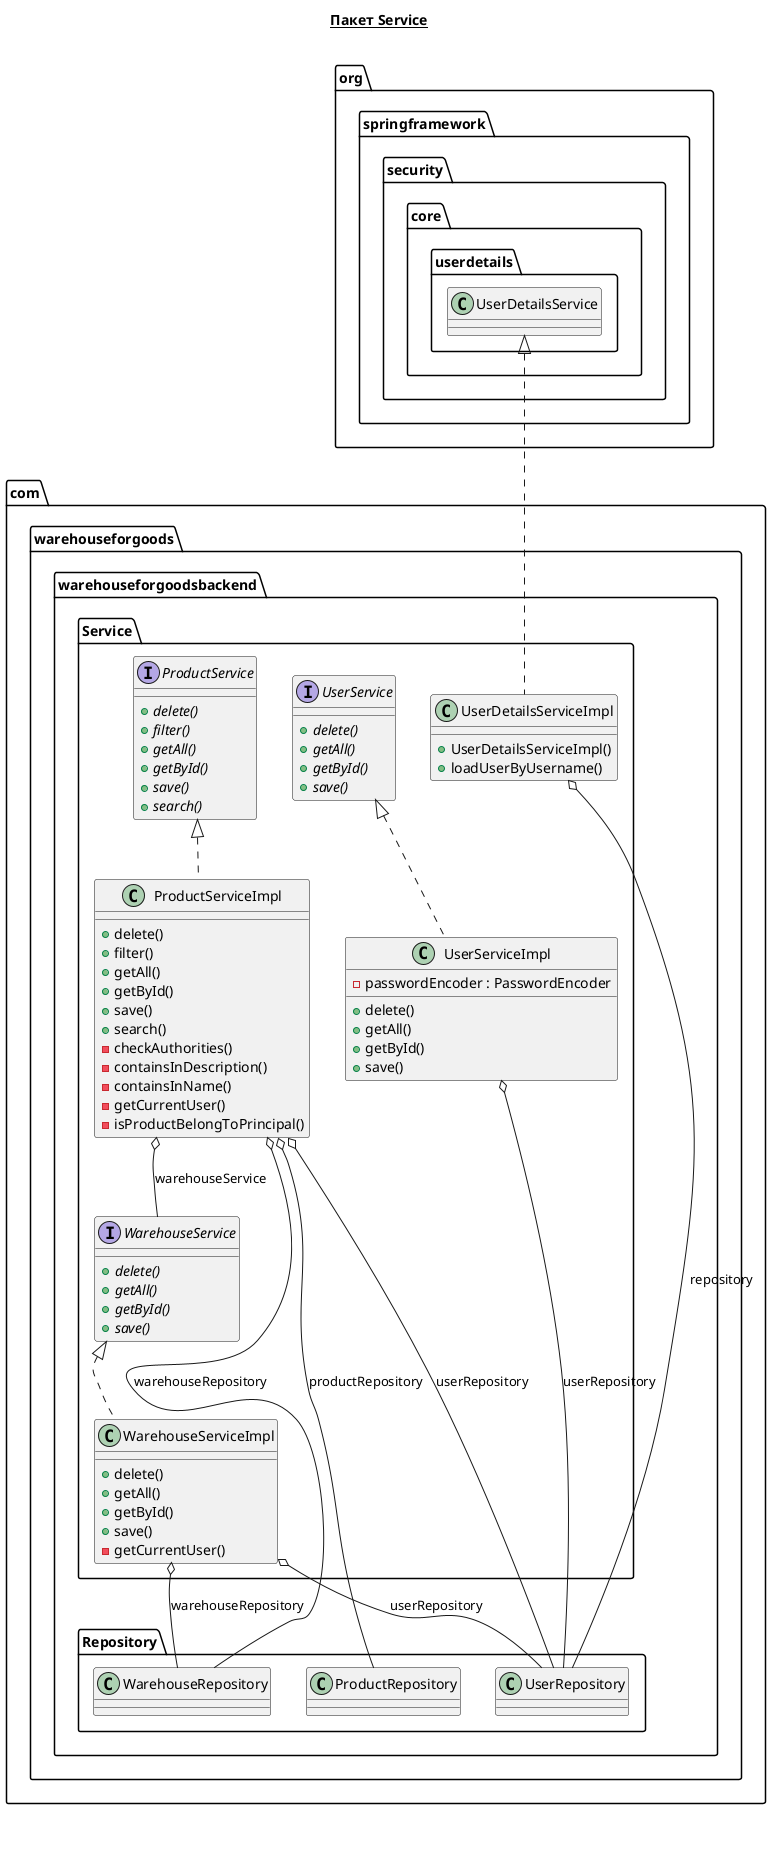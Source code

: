 @startuml

title __Пакет Service__\n


        interface com.warehouseforgoods.warehouseforgoodsbackend.Service.ProductService {
            {abstract} + delete()
            {abstract} + filter()
            {abstract} + getAll()
            {abstract} + getById()
            {abstract} + save()
            {abstract} + search()
        }
  


        class com.warehouseforgoods.warehouseforgoodsbackend.Service.ProductServiceImpl {
            + delete()
            + filter()
            + getAll()
            + getById()
            + save()
            + search()
            - checkAuthorities()
            - containsInDescription()
            - containsInName()
            - getCurrentUser()
            - isProductBelongToPrincipal()
        }
  


        class com.warehouseforgoods.warehouseforgoodsbackend.Service.UserDetailsServiceImpl {
            + UserDetailsServiceImpl()
            + loadUserByUsername()
        }
  


        interface com.warehouseforgoods.warehouseforgoodsbackend.Service.UserService {
            {abstract} + delete()
            {abstract} + getAll()
            {abstract} + getById()
            {abstract} + save()
        }
  


        class com.warehouseforgoods.warehouseforgoodsbackend.Service.UserServiceImpl {
            - passwordEncoder : PasswordEncoder
            + delete()
            + getAll()
            + getById()
            + save()
        }
  


        interface com.warehouseforgoods.warehouseforgoodsbackend.Service.WarehouseService {
            {abstract} + delete()
            {abstract} + getAll()
            {abstract} + getById()
            {abstract} + save()
        }
  


        class com.warehouseforgoods.warehouseforgoodsbackend.Service.WarehouseServiceImpl {
            + delete()
            + getAll()
            + getById()
            + save()
            - getCurrentUser()
        }
  

  com.warehouseforgoods.warehouseforgoodsbackend.Service.ProductServiceImpl .up.|> com.warehouseforgoods.warehouseforgoodsbackend.Service.ProductService
  com.warehouseforgoods.warehouseforgoodsbackend.Service.ProductServiceImpl o-- com.warehouseforgoods.warehouseforgoodsbackend.Repository.ProductRepository : productRepository
  com.warehouseforgoods.warehouseforgoodsbackend.Service.ProductServiceImpl o-- com.warehouseforgoods.warehouseforgoodsbackend.Repository.UserRepository : userRepository
  com.warehouseforgoods.warehouseforgoodsbackend.Service.ProductServiceImpl o-- com.warehouseforgoods.warehouseforgoodsbackend.Repository.WarehouseRepository : warehouseRepository
  com.warehouseforgoods.warehouseforgoodsbackend.Service.ProductServiceImpl o-- com.warehouseforgoods.warehouseforgoodsbackend.Service.WarehouseService : warehouseService
  com.warehouseforgoods.warehouseforgoodsbackend.Service.UserDetailsServiceImpl .up.|> org.springframework.security.core.userdetails.UserDetailsService
  com.warehouseforgoods.warehouseforgoodsbackend.Service.UserDetailsServiceImpl o-- com.warehouseforgoods.warehouseforgoodsbackend.Repository.UserRepository : repository
  com.warehouseforgoods.warehouseforgoodsbackend.Service.UserServiceImpl .up.|> com.warehouseforgoods.warehouseforgoodsbackend.Service.UserService
  com.warehouseforgoods.warehouseforgoodsbackend.Service.UserServiceImpl o-- com.warehouseforgoods.warehouseforgoodsbackend.Repository.UserRepository : userRepository
  com.warehouseforgoods.warehouseforgoodsbackend.Service.WarehouseServiceImpl .up.|> com.warehouseforgoods.warehouseforgoodsbackend.Service.WarehouseService
  com.warehouseforgoods.warehouseforgoodsbackend.Service.WarehouseServiceImpl o-- com.warehouseforgoods.warehouseforgoodsbackend.Repository.UserRepository : userRepository
  com.warehouseforgoods.warehouseforgoodsbackend.Service.WarehouseServiceImpl o-- com.warehouseforgoods.warehouseforgoodsbackend.Repository.WarehouseRepository : warehouseRepository


right footer



endfooter

@enduml
